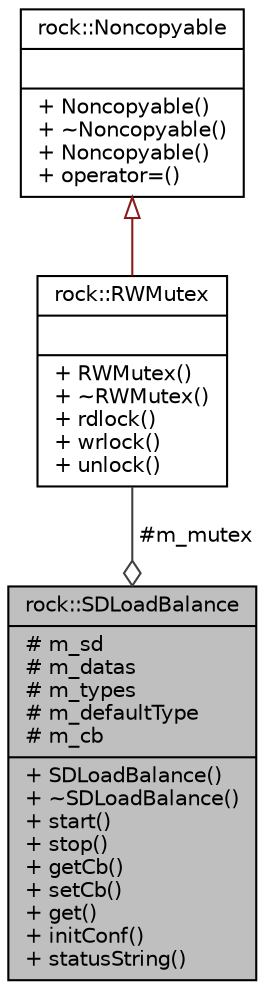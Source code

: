 digraph "rock::SDLoadBalance"
{
 // LATEX_PDF_SIZE
  edge [fontname="Helvetica",fontsize="10",labelfontname="Helvetica",labelfontsize="10"];
  node [fontname="Helvetica",fontsize="10",shape=record];
  Node1 [label="{rock::SDLoadBalance\n|# m_sd\l# m_datas\l# m_types\l# m_defaultType\l# m_cb\l|+ SDLoadBalance()\l+ ~SDLoadBalance()\l+ start()\l+ stop()\l+ getCb()\l+ setCb()\l+ get()\l+ initConf()\l+ statusString()\l}",height=0.2,width=0.4,color="black", fillcolor="grey75", style="filled", fontcolor="black",tooltip=" "];
  Node2 -> Node1 [color="grey25",fontsize="10",style="solid",label=" #m_mutex" ,arrowhead="odiamond"];
  Node2 [label="{rock::RWMutex\n||+ RWMutex()\l+ ~RWMutex()\l+ rdlock()\l+ wrlock()\l+ unlock()\l}",height=0.2,width=0.4,color="black", fillcolor="white", style="filled",URL="$classrock_1_1RWMutex.html",tooltip="读写锁"];
  Node3 -> Node2 [dir="back",color="firebrick4",fontsize="10",style="solid",arrowtail="onormal"];
  Node3 [label="{rock::Noncopyable\n||+ Noncopyable()\l+ ~Noncopyable()\l+ Noncopyable()\l+ operator=()\l}",height=0.2,width=0.4,color="black", fillcolor="white", style="filled",URL="$classrock_1_1Noncopyable.html",tooltip="对象无法拷贝,赋值"];
}

